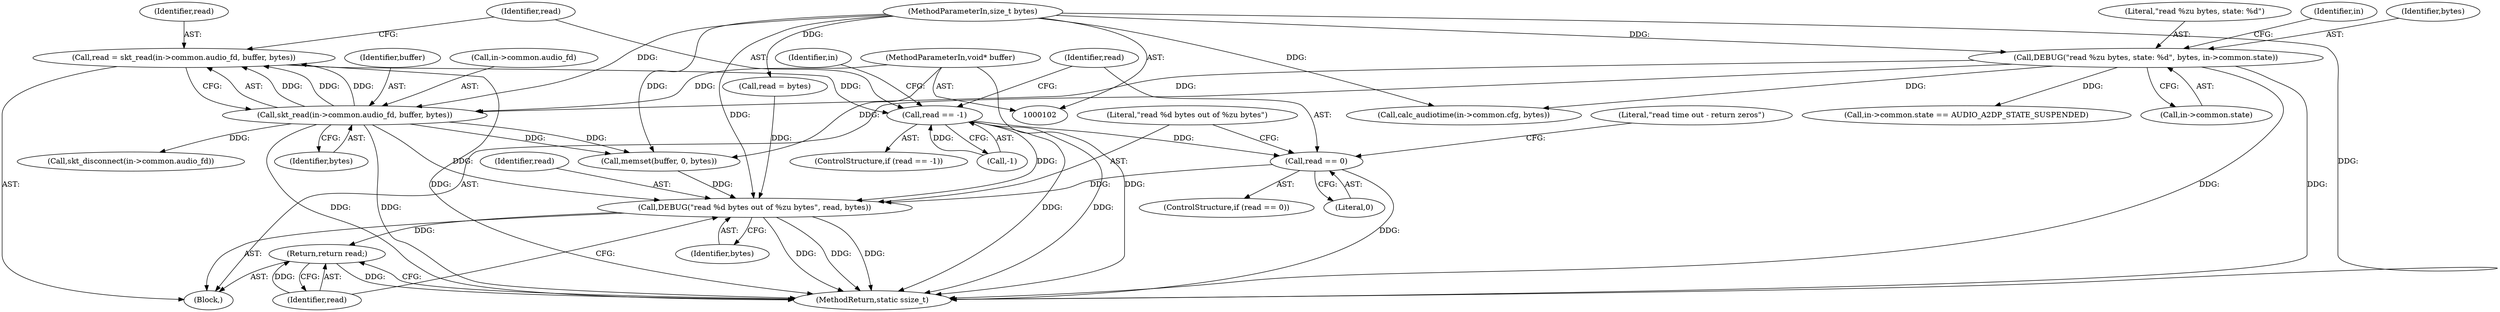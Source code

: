 digraph "0_Android_472271b153c5dc53c28beac55480a8d8434b2d5c_3@API" {
"1000216" [label="(Call,read = skt_read(in->common.audio_fd, buffer, bytes))"];
"1000218" [label="(Call,skt_read(in->common.audio_fd, buffer, bytes))"];
"1000104" [label="(MethodParameterIn,void* buffer)"];
"1000114" [label="(Call,DEBUG(\"read %zu bytes, state: %d\", bytes, in->common.state))"];
"1000105" [label="(MethodParameterIn,size_t bytes)"];
"1000227" [label="(Call,read == -1)"];
"1000254" [label="(Call,read == 0)"];
"1000267" [label="(Call,DEBUG(\"read %d bytes out of %zu bytes\", read, bytes))"];
"1000271" [label="(Return,return read;)"];
"1000227" [label="(Call,read == -1)"];
"1000224" [label="(Identifier,buffer)"];
"1000116" [label="(Identifier,bytes)"];
"1000255" [label="(Identifier,read)"];
"1000267" [label="(Call,DEBUG(\"read %d bytes out of %zu bytes\", read, bytes))"];
"1000226" [label="(ControlStructure,if (read == -1))"];
"1000254" [label="(Call,read == 0)"];
"1000114" [label="(Call,DEBUG(\"read %zu bytes, state: %d\", bytes, in->common.state))"];
"1000218" [label="(Call,skt_read(in->common.audio_fd, buffer, bytes))"];
"1000123" [label="(Call,in->common.state == AUDIO_A2DP_STATE_SUSPENDED)"];
"1000264" [label="(Call,read = bytes)"];
"1000253" [label="(ControlStructure,if (read == 0))"];
"1000115" [label="(Literal,\"read %zu bytes, state: %d\")"];
"1000105" [label="(MethodParameterIn,size_t bytes)"];
"1000256" [label="(Literal,0)"];
"1000219" [label="(Call,in->common.audio_fd)"];
"1000269" [label="(Identifier,read)"];
"1000272" [label="(Identifier,read)"];
"1000217" [label="(Identifier,read)"];
"1000126" [label="(Identifier,in)"];
"1000229" [label="(Call,-1)"];
"1000259" [label="(Literal,\"read time out - return zeros\")"];
"1000117" [label="(Call,in->common.state)"];
"1000106" [label="(Block,)"];
"1000273" [label="(MethodReturn,static ssize_t)"];
"1000235" [label="(Identifier,in)"];
"1000260" [label="(Call,memset(buffer, 0, bytes))"];
"1000228" [label="(Identifier,read)"];
"1000271" [label="(Return,return read;)"];
"1000232" [label="(Call,skt_disconnect(in->common.audio_fd))"];
"1000268" [label="(Literal,\"read %d bytes out of %zu bytes\")"];
"1000225" [label="(Identifier,bytes)"];
"1000216" [label="(Call,read = skt_read(in->common.audio_fd, buffer, bytes))"];
"1000172" [label="(Call,calc_audiotime(in->common.cfg, bytes))"];
"1000270" [label="(Identifier,bytes)"];
"1000104" [label="(MethodParameterIn,void* buffer)"];
"1000216" -> "1000106"  [label="AST: "];
"1000216" -> "1000218"  [label="CFG: "];
"1000217" -> "1000216"  [label="AST: "];
"1000218" -> "1000216"  [label="AST: "];
"1000228" -> "1000216"  [label="CFG: "];
"1000216" -> "1000273"  [label="DDG: "];
"1000218" -> "1000216"  [label="DDG: "];
"1000218" -> "1000216"  [label="DDG: "];
"1000218" -> "1000216"  [label="DDG: "];
"1000216" -> "1000227"  [label="DDG: "];
"1000218" -> "1000225"  [label="CFG: "];
"1000219" -> "1000218"  [label="AST: "];
"1000224" -> "1000218"  [label="AST: "];
"1000225" -> "1000218"  [label="AST: "];
"1000218" -> "1000273"  [label="DDG: "];
"1000218" -> "1000273"  [label="DDG: "];
"1000104" -> "1000218"  [label="DDG: "];
"1000114" -> "1000218"  [label="DDG: "];
"1000105" -> "1000218"  [label="DDG: "];
"1000218" -> "1000232"  [label="DDG: "];
"1000218" -> "1000260"  [label="DDG: "];
"1000218" -> "1000260"  [label="DDG: "];
"1000218" -> "1000267"  [label="DDG: "];
"1000104" -> "1000102"  [label="AST: "];
"1000104" -> "1000273"  [label="DDG: "];
"1000104" -> "1000260"  [label="DDG: "];
"1000114" -> "1000106"  [label="AST: "];
"1000114" -> "1000117"  [label="CFG: "];
"1000115" -> "1000114"  [label="AST: "];
"1000116" -> "1000114"  [label="AST: "];
"1000117" -> "1000114"  [label="AST: "];
"1000126" -> "1000114"  [label="CFG: "];
"1000114" -> "1000273"  [label="DDG: "];
"1000114" -> "1000273"  [label="DDG: "];
"1000105" -> "1000114"  [label="DDG: "];
"1000114" -> "1000123"  [label="DDG: "];
"1000114" -> "1000172"  [label="DDG: "];
"1000105" -> "1000102"  [label="AST: "];
"1000105" -> "1000273"  [label="DDG: "];
"1000105" -> "1000172"  [label="DDG: "];
"1000105" -> "1000260"  [label="DDG: "];
"1000105" -> "1000264"  [label="DDG: "];
"1000105" -> "1000267"  [label="DDG: "];
"1000227" -> "1000226"  [label="AST: "];
"1000227" -> "1000229"  [label="CFG: "];
"1000228" -> "1000227"  [label="AST: "];
"1000229" -> "1000227"  [label="AST: "];
"1000235" -> "1000227"  [label="CFG: "];
"1000255" -> "1000227"  [label="CFG: "];
"1000227" -> "1000273"  [label="DDG: "];
"1000227" -> "1000273"  [label="DDG: "];
"1000229" -> "1000227"  [label="DDG: "];
"1000227" -> "1000254"  [label="DDG: "];
"1000227" -> "1000267"  [label="DDG: "];
"1000254" -> "1000253"  [label="AST: "];
"1000254" -> "1000256"  [label="CFG: "];
"1000255" -> "1000254"  [label="AST: "];
"1000256" -> "1000254"  [label="AST: "];
"1000259" -> "1000254"  [label="CFG: "];
"1000268" -> "1000254"  [label="CFG: "];
"1000254" -> "1000273"  [label="DDG: "];
"1000254" -> "1000267"  [label="DDG: "];
"1000267" -> "1000106"  [label="AST: "];
"1000267" -> "1000270"  [label="CFG: "];
"1000268" -> "1000267"  [label="AST: "];
"1000269" -> "1000267"  [label="AST: "];
"1000270" -> "1000267"  [label="AST: "];
"1000272" -> "1000267"  [label="CFG: "];
"1000267" -> "1000273"  [label="DDG: "];
"1000267" -> "1000273"  [label="DDG: "];
"1000267" -> "1000273"  [label="DDG: "];
"1000264" -> "1000267"  [label="DDG: "];
"1000260" -> "1000267"  [label="DDG: "];
"1000267" -> "1000271"  [label="DDG: "];
"1000271" -> "1000106"  [label="AST: "];
"1000271" -> "1000272"  [label="CFG: "];
"1000272" -> "1000271"  [label="AST: "];
"1000273" -> "1000271"  [label="CFG: "];
"1000271" -> "1000273"  [label="DDG: "];
"1000272" -> "1000271"  [label="DDG: "];
}

